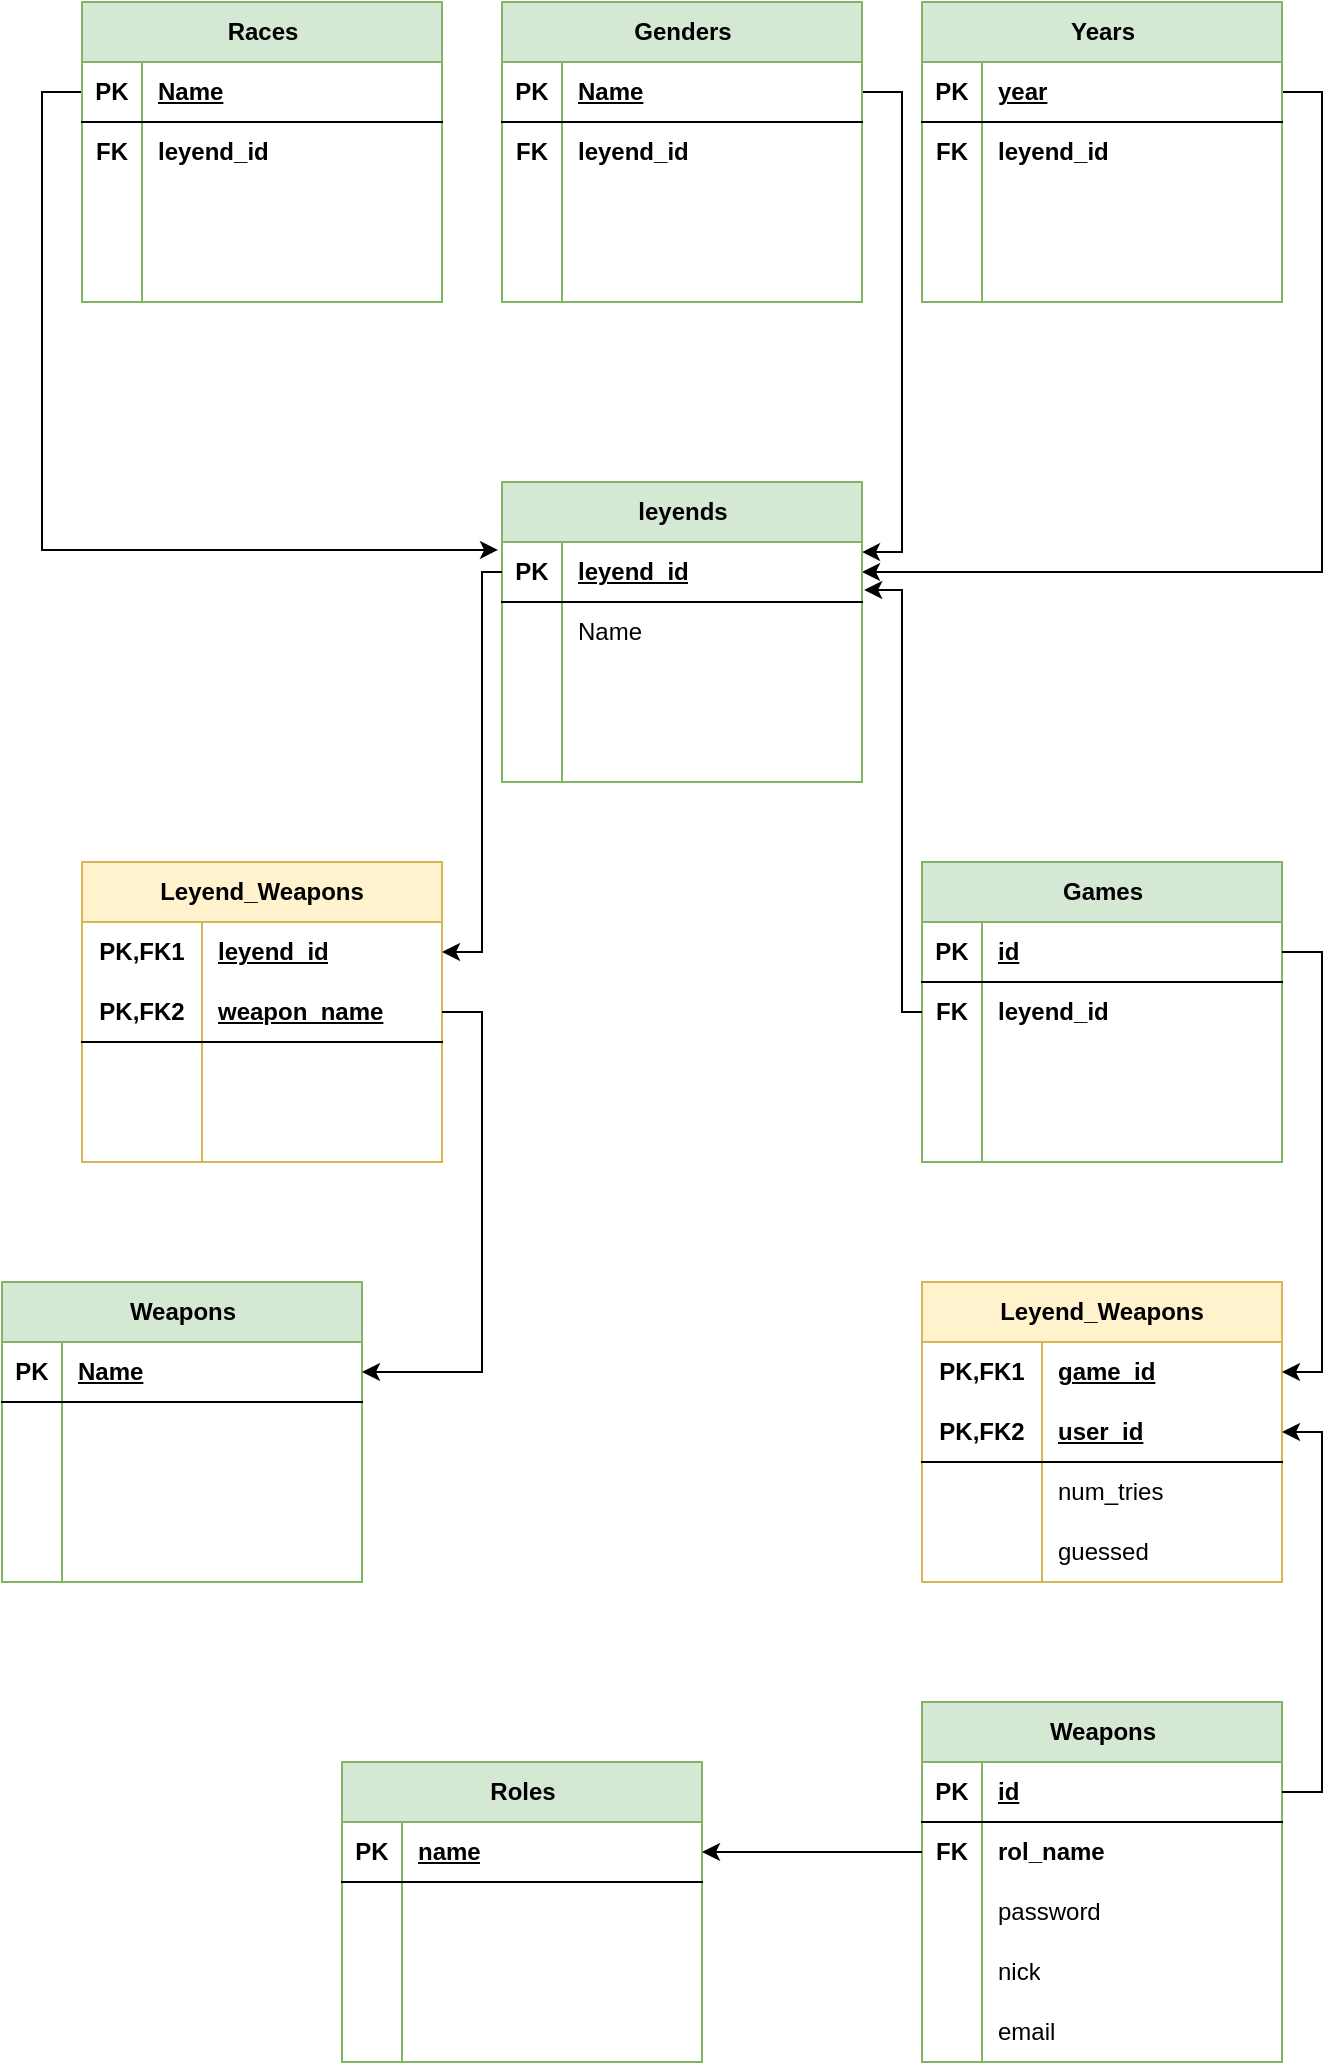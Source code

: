 <mxfile version="21.5.0" type="device">
  <diagram name="Página-1" id="zvZa4uPFHQT94W2VzFwk">
    <mxGraphModel dx="672" dy="785" grid="1" gridSize="10" guides="1" tooltips="1" connect="1" arrows="1" fold="1" page="1" pageScale="1" pageWidth="827" pageHeight="1169" math="0" shadow="0">
      <root>
        <mxCell id="0" />
        <mxCell id="1" parent="0" />
        <mxCell id="nG2-c7bgNQHxr9DaK_Fc-66" style="edgeStyle=orthogonalEdgeStyle;rounded=0;orthogonalLoop=1;jettySize=auto;html=1;entryX=-0.011;entryY=0.133;entryDx=0;entryDy=0;exitX=0;exitY=0.5;exitDx=0;exitDy=0;entryPerimeter=0;" parent="1" source="nG2-c7bgNQHxr9DaK_Fc-2" target="nG2-c7bgNQHxr9DaK_Fc-54" edge="1">
          <mxGeometry relative="1" as="geometry" />
        </mxCell>
        <mxCell id="nG2-c7bgNQHxr9DaK_Fc-1" value="Races" style="shape=table;startSize=30;container=1;collapsible=1;childLayout=tableLayout;fixedRows=1;rowLines=0;fontStyle=1;align=center;resizeLast=1;html=1;fillColor=#d5e8d4;strokeColor=#82b366;" parent="1" vertex="1">
          <mxGeometry x="70" y="80" width="180" height="150" as="geometry" />
        </mxCell>
        <mxCell id="nG2-c7bgNQHxr9DaK_Fc-2" value="" style="shape=tableRow;horizontal=0;startSize=0;swimlaneHead=0;swimlaneBody=0;fillColor=none;collapsible=0;dropTarget=0;points=[[0,0.5],[1,0.5]];portConstraint=eastwest;top=0;left=0;right=0;bottom=1;" parent="nG2-c7bgNQHxr9DaK_Fc-1" vertex="1">
          <mxGeometry y="30" width="180" height="30" as="geometry" />
        </mxCell>
        <mxCell id="nG2-c7bgNQHxr9DaK_Fc-3" value="PK" style="shape=partialRectangle;connectable=0;fillColor=none;top=0;left=0;bottom=0;right=0;fontStyle=1;overflow=hidden;whiteSpace=wrap;html=1;" parent="nG2-c7bgNQHxr9DaK_Fc-2" vertex="1">
          <mxGeometry width="30" height="30" as="geometry">
            <mxRectangle width="30" height="30" as="alternateBounds" />
          </mxGeometry>
        </mxCell>
        <mxCell id="nG2-c7bgNQHxr9DaK_Fc-4" value="Name" style="shape=partialRectangle;connectable=0;fillColor=none;top=0;left=0;bottom=0;right=0;align=left;spacingLeft=6;fontStyle=5;overflow=hidden;whiteSpace=wrap;html=1;" parent="nG2-c7bgNQHxr9DaK_Fc-2" vertex="1">
          <mxGeometry x="30" width="150" height="30" as="geometry">
            <mxRectangle width="150" height="30" as="alternateBounds" />
          </mxGeometry>
        </mxCell>
        <mxCell id="nG2-c7bgNQHxr9DaK_Fc-5" value="" style="shape=tableRow;horizontal=0;startSize=0;swimlaneHead=0;swimlaneBody=0;fillColor=none;collapsible=0;dropTarget=0;points=[[0,0.5],[1,0.5]];portConstraint=eastwest;top=0;left=0;right=0;bottom=0;" parent="nG2-c7bgNQHxr9DaK_Fc-1" vertex="1">
          <mxGeometry y="60" width="180" height="30" as="geometry" />
        </mxCell>
        <mxCell id="nG2-c7bgNQHxr9DaK_Fc-6" value="&lt;b&gt;FK&lt;/b&gt;" style="shape=partialRectangle;connectable=0;fillColor=none;top=0;left=0;bottom=0;right=0;editable=1;overflow=hidden;whiteSpace=wrap;html=1;" parent="nG2-c7bgNQHxr9DaK_Fc-5" vertex="1">
          <mxGeometry width="30" height="30" as="geometry">
            <mxRectangle width="30" height="30" as="alternateBounds" />
          </mxGeometry>
        </mxCell>
        <mxCell id="nG2-c7bgNQHxr9DaK_Fc-7" value="&lt;b style=&quot;border-color: var(--border-color);&quot;&gt;leyend_id&lt;/b&gt;" style="shape=partialRectangle;connectable=0;fillColor=none;top=0;left=0;bottom=0;right=0;align=left;spacingLeft=6;overflow=hidden;whiteSpace=wrap;html=1;" parent="nG2-c7bgNQHxr9DaK_Fc-5" vertex="1">
          <mxGeometry x="30" width="150" height="30" as="geometry">
            <mxRectangle width="150" height="30" as="alternateBounds" />
          </mxGeometry>
        </mxCell>
        <mxCell id="nG2-c7bgNQHxr9DaK_Fc-8" value="" style="shape=tableRow;horizontal=0;startSize=0;swimlaneHead=0;swimlaneBody=0;fillColor=none;collapsible=0;dropTarget=0;points=[[0,0.5],[1,0.5]];portConstraint=eastwest;top=0;left=0;right=0;bottom=0;" parent="nG2-c7bgNQHxr9DaK_Fc-1" vertex="1">
          <mxGeometry y="90" width="180" height="30" as="geometry" />
        </mxCell>
        <mxCell id="nG2-c7bgNQHxr9DaK_Fc-9" value="" style="shape=partialRectangle;connectable=0;fillColor=none;top=0;left=0;bottom=0;right=0;editable=1;overflow=hidden;whiteSpace=wrap;html=1;" parent="nG2-c7bgNQHxr9DaK_Fc-8" vertex="1">
          <mxGeometry width="30" height="30" as="geometry">
            <mxRectangle width="30" height="30" as="alternateBounds" />
          </mxGeometry>
        </mxCell>
        <mxCell id="nG2-c7bgNQHxr9DaK_Fc-10" value="" style="shape=partialRectangle;connectable=0;fillColor=none;top=0;left=0;bottom=0;right=0;align=left;spacingLeft=6;overflow=hidden;whiteSpace=wrap;html=1;" parent="nG2-c7bgNQHxr9DaK_Fc-8" vertex="1">
          <mxGeometry x="30" width="150" height="30" as="geometry">
            <mxRectangle width="150" height="30" as="alternateBounds" />
          </mxGeometry>
        </mxCell>
        <mxCell id="nG2-c7bgNQHxr9DaK_Fc-11" value="" style="shape=tableRow;horizontal=0;startSize=0;swimlaneHead=0;swimlaneBody=0;fillColor=none;collapsible=0;dropTarget=0;points=[[0,0.5],[1,0.5]];portConstraint=eastwest;top=0;left=0;right=0;bottom=0;" parent="nG2-c7bgNQHxr9DaK_Fc-1" vertex="1">
          <mxGeometry y="120" width="180" height="30" as="geometry" />
        </mxCell>
        <mxCell id="nG2-c7bgNQHxr9DaK_Fc-12" value="" style="shape=partialRectangle;connectable=0;fillColor=none;top=0;left=0;bottom=0;right=0;editable=1;overflow=hidden;whiteSpace=wrap;html=1;" parent="nG2-c7bgNQHxr9DaK_Fc-11" vertex="1">
          <mxGeometry width="30" height="30" as="geometry">
            <mxRectangle width="30" height="30" as="alternateBounds" />
          </mxGeometry>
        </mxCell>
        <mxCell id="nG2-c7bgNQHxr9DaK_Fc-13" value="" style="shape=partialRectangle;connectable=0;fillColor=none;top=0;left=0;bottom=0;right=0;align=left;spacingLeft=6;overflow=hidden;whiteSpace=wrap;html=1;" parent="nG2-c7bgNQHxr9DaK_Fc-11" vertex="1">
          <mxGeometry x="30" width="150" height="30" as="geometry">
            <mxRectangle width="150" height="30" as="alternateBounds" />
          </mxGeometry>
        </mxCell>
        <mxCell id="nG2-c7bgNQHxr9DaK_Fc-14" value="Leyend_Weapons" style="shape=table;startSize=30;container=1;collapsible=1;childLayout=tableLayout;fixedRows=1;rowLines=0;fontStyle=1;align=center;resizeLast=1;html=1;whiteSpace=wrap;fillColor=#fff2cc;strokeColor=#d6b656;" parent="1" vertex="1">
          <mxGeometry x="70" y="510" width="180" height="150" as="geometry" />
        </mxCell>
        <mxCell id="nG2-c7bgNQHxr9DaK_Fc-15" value="" style="shape=tableRow;horizontal=0;startSize=0;swimlaneHead=0;swimlaneBody=0;fillColor=none;collapsible=0;dropTarget=0;points=[[0,0.5],[1,0.5]];portConstraint=eastwest;top=0;left=0;right=0;bottom=0;html=1;" parent="nG2-c7bgNQHxr9DaK_Fc-14" vertex="1">
          <mxGeometry y="30" width="180" height="30" as="geometry" />
        </mxCell>
        <mxCell id="nG2-c7bgNQHxr9DaK_Fc-16" value="PK,FK1" style="shape=partialRectangle;connectable=0;fillColor=none;top=0;left=0;bottom=0;right=0;fontStyle=1;overflow=hidden;html=1;whiteSpace=wrap;" parent="nG2-c7bgNQHxr9DaK_Fc-15" vertex="1">
          <mxGeometry width="60" height="30" as="geometry">
            <mxRectangle width="60" height="30" as="alternateBounds" />
          </mxGeometry>
        </mxCell>
        <mxCell id="nG2-c7bgNQHxr9DaK_Fc-17" value="&lt;b style=&quot;border-color: var(--border-color);&quot;&gt;leyend_id&lt;/b&gt;" style="shape=partialRectangle;connectable=0;fillColor=none;top=0;left=0;bottom=0;right=0;align=left;spacingLeft=6;fontStyle=5;overflow=hidden;html=1;whiteSpace=wrap;" parent="nG2-c7bgNQHxr9DaK_Fc-15" vertex="1">
          <mxGeometry x="60" width="120" height="30" as="geometry">
            <mxRectangle width="120" height="30" as="alternateBounds" />
          </mxGeometry>
        </mxCell>
        <mxCell id="nG2-c7bgNQHxr9DaK_Fc-18" value="" style="shape=tableRow;horizontal=0;startSize=0;swimlaneHead=0;swimlaneBody=0;fillColor=none;collapsible=0;dropTarget=0;points=[[0,0.5],[1,0.5]];portConstraint=eastwest;top=0;left=0;right=0;bottom=1;html=1;" parent="nG2-c7bgNQHxr9DaK_Fc-14" vertex="1">
          <mxGeometry y="60" width="180" height="30" as="geometry" />
        </mxCell>
        <mxCell id="nG2-c7bgNQHxr9DaK_Fc-19" value="PK,FK2" style="shape=partialRectangle;connectable=0;fillColor=none;top=0;left=0;bottom=0;right=0;fontStyle=1;overflow=hidden;html=1;whiteSpace=wrap;" parent="nG2-c7bgNQHxr9DaK_Fc-18" vertex="1">
          <mxGeometry width="60" height="30" as="geometry">
            <mxRectangle width="60" height="30" as="alternateBounds" />
          </mxGeometry>
        </mxCell>
        <mxCell id="nG2-c7bgNQHxr9DaK_Fc-20" value="weapon_name" style="shape=partialRectangle;connectable=0;fillColor=none;top=0;left=0;bottom=0;right=0;align=left;spacingLeft=6;fontStyle=5;overflow=hidden;html=1;whiteSpace=wrap;" parent="nG2-c7bgNQHxr9DaK_Fc-18" vertex="1">
          <mxGeometry x="60" width="120" height="30" as="geometry">
            <mxRectangle width="120" height="30" as="alternateBounds" />
          </mxGeometry>
        </mxCell>
        <mxCell id="nG2-c7bgNQHxr9DaK_Fc-21" value="" style="shape=tableRow;horizontal=0;startSize=0;swimlaneHead=0;swimlaneBody=0;fillColor=none;collapsible=0;dropTarget=0;points=[[0,0.5],[1,0.5]];portConstraint=eastwest;top=0;left=0;right=0;bottom=0;html=1;" parent="nG2-c7bgNQHxr9DaK_Fc-14" vertex="1">
          <mxGeometry y="90" width="180" height="30" as="geometry" />
        </mxCell>
        <mxCell id="nG2-c7bgNQHxr9DaK_Fc-22" value="" style="shape=partialRectangle;connectable=0;fillColor=none;top=0;left=0;bottom=0;right=0;editable=1;overflow=hidden;html=1;whiteSpace=wrap;" parent="nG2-c7bgNQHxr9DaK_Fc-21" vertex="1">
          <mxGeometry width="60" height="30" as="geometry">
            <mxRectangle width="60" height="30" as="alternateBounds" />
          </mxGeometry>
        </mxCell>
        <mxCell id="nG2-c7bgNQHxr9DaK_Fc-23" value="" style="shape=partialRectangle;connectable=0;fillColor=none;top=0;left=0;bottom=0;right=0;align=left;spacingLeft=6;overflow=hidden;html=1;whiteSpace=wrap;" parent="nG2-c7bgNQHxr9DaK_Fc-21" vertex="1">
          <mxGeometry x="60" width="120" height="30" as="geometry">
            <mxRectangle width="120" height="30" as="alternateBounds" />
          </mxGeometry>
        </mxCell>
        <mxCell id="nG2-c7bgNQHxr9DaK_Fc-24" value="" style="shape=tableRow;horizontal=0;startSize=0;swimlaneHead=0;swimlaneBody=0;fillColor=none;collapsible=0;dropTarget=0;points=[[0,0.5],[1,0.5]];portConstraint=eastwest;top=0;left=0;right=0;bottom=0;html=1;" parent="nG2-c7bgNQHxr9DaK_Fc-14" vertex="1">
          <mxGeometry y="120" width="180" height="30" as="geometry" />
        </mxCell>
        <mxCell id="nG2-c7bgNQHxr9DaK_Fc-25" value="" style="shape=partialRectangle;connectable=0;fillColor=none;top=0;left=0;bottom=0;right=0;editable=1;overflow=hidden;html=1;whiteSpace=wrap;" parent="nG2-c7bgNQHxr9DaK_Fc-24" vertex="1">
          <mxGeometry width="60" height="30" as="geometry">
            <mxRectangle width="60" height="30" as="alternateBounds" />
          </mxGeometry>
        </mxCell>
        <mxCell id="nG2-c7bgNQHxr9DaK_Fc-26" value="" style="shape=partialRectangle;connectable=0;fillColor=none;top=0;left=0;bottom=0;right=0;align=left;spacingLeft=6;overflow=hidden;html=1;whiteSpace=wrap;" parent="nG2-c7bgNQHxr9DaK_Fc-24" vertex="1">
          <mxGeometry x="60" width="120" height="30" as="geometry">
            <mxRectangle width="120" height="30" as="alternateBounds" />
          </mxGeometry>
        </mxCell>
        <mxCell id="nG2-c7bgNQHxr9DaK_Fc-67" style="edgeStyle=orthogonalEdgeStyle;rounded=0;orthogonalLoop=1;jettySize=auto;html=1;entryX=1;entryY=0.167;entryDx=0;entryDy=0;exitX=1;exitY=0.5;exitDx=0;exitDy=0;entryPerimeter=0;" parent="1" source="nG2-c7bgNQHxr9DaK_Fc-28" target="nG2-c7bgNQHxr9DaK_Fc-54" edge="1">
          <mxGeometry relative="1" as="geometry" />
        </mxCell>
        <mxCell id="nG2-c7bgNQHxr9DaK_Fc-27" value="Genders" style="shape=table;startSize=30;container=1;collapsible=1;childLayout=tableLayout;fixedRows=1;rowLines=0;fontStyle=1;align=center;resizeLast=1;html=1;fillColor=#d5e8d4;strokeColor=#82b366;" parent="1" vertex="1">
          <mxGeometry x="280" y="80" width="180" height="150" as="geometry" />
        </mxCell>
        <mxCell id="nG2-c7bgNQHxr9DaK_Fc-28" value="" style="shape=tableRow;horizontal=0;startSize=0;swimlaneHead=0;swimlaneBody=0;fillColor=none;collapsible=0;dropTarget=0;points=[[0,0.5],[1,0.5]];portConstraint=eastwest;top=0;left=0;right=0;bottom=1;" parent="nG2-c7bgNQHxr9DaK_Fc-27" vertex="1">
          <mxGeometry y="30" width="180" height="30" as="geometry" />
        </mxCell>
        <mxCell id="nG2-c7bgNQHxr9DaK_Fc-29" value="PK" style="shape=partialRectangle;connectable=0;fillColor=none;top=0;left=0;bottom=0;right=0;fontStyle=1;overflow=hidden;whiteSpace=wrap;html=1;" parent="nG2-c7bgNQHxr9DaK_Fc-28" vertex="1">
          <mxGeometry width="30" height="30" as="geometry">
            <mxRectangle width="30" height="30" as="alternateBounds" />
          </mxGeometry>
        </mxCell>
        <mxCell id="nG2-c7bgNQHxr9DaK_Fc-30" value="Name" style="shape=partialRectangle;connectable=0;fillColor=none;top=0;left=0;bottom=0;right=0;align=left;spacingLeft=6;fontStyle=5;overflow=hidden;whiteSpace=wrap;html=1;" parent="nG2-c7bgNQHxr9DaK_Fc-28" vertex="1">
          <mxGeometry x="30" width="150" height="30" as="geometry">
            <mxRectangle width="150" height="30" as="alternateBounds" />
          </mxGeometry>
        </mxCell>
        <mxCell id="nG2-c7bgNQHxr9DaK_Fc-31" value="" style="shape=tableRow;horizontal=0;startSize=0;swimlaneHead=0;swimlaneBody=0;fillColor=none;collapsible=0;dropTarget=0;points=[[0,0.5],[1,0.5]];portConstraint=eastwest;top=0;left=0;right=0;bottom=0;" parent="nG2-c7bgNQHxr9DaK_Fc-27" vertex="1">
          <mxGeometry y="60" width="180" height="30" as="geometry" />
        </mxCell>
        <mxCell id="nG2-c7bgNQHxr9DaK_Fc-32" value="&lt;b&gt;FK&lt;/b&gt;" style="shape=partialRectangle;connectable=0;fillColor=none;top=0;left=0;bottom=0;right=0;editable=1;overflow=hidden;whiteSpace=wrap;html=1;" parent="nG2-c7bgNQHxr9DaK_Fc-31" vertex="1">
          <mxGeometry width="30" height="30" as="geometry">
            <mxRectangle width="30" height="30" as="alternateBounds" />
          </mxGeometry>
        </mxCell>
        <mxCell id="nG2-c7bgNQHxr9DaK_Fc-33" value="&lt;b style=&quot;border-color: var(--border-color);&quot;&gt;leyend_id&lt;/b&gt;" style="shape=partialRectangle;connectable=0;fillColor=none;top=0;left=0;bottom=0;right=0;align=left;spacingLeft=6;overflow=hidden;whiteSpace=wrap;html=1;" parent="nG2-c7bgNQHxr9DaK_Fc-31" vertex="1">
          <mxGeometry x="30" width="150" height="30" as="geometry">
            <mxRectangle width="150" height="30" as="alternateBounds" />
          </mxGeometry>
        </mxCell>
        <mxCell id="nG2-c7bgNQHxr9DaK_Fc-34" value="" style="shape=tableRow;horizontal=0;startSize=0;swimlaneHead=0;swimlaneBody=0;fillColor=none;collapsible=0;dropTarget=0;points=[[0,0.5],[1,0.5]];portConstraint=eastwest;top=0;left=0;right=0;bottom=0;" parent="nG2-c7bgNQHxr9DaK_Fc-27" vertex="1">
          <mxGeometry y="90" width="180" height="30" as="geometry" />
        </mxCell>
        <mxCell id="nG2-c7bgNQHxr9DaK_Fc-35" value="" style="shape=partialRectangle;connectable=0;fillColor=none;top=0;left=0;bottom=0;right=0;editable=1;overflow=hidden;whiteSpace=wrap;html=1;" parent="nG2-c7bgNQHxr9DaK_Fc-34" vertex="1">
          <mxGeometry width="30" height="30" as="geometry">
            <mxRectangle width="30" height="30" as="alternateBounds" />
          </mxGeometry>
        </mxCell>
        <mxCell id="nG2-c7bgNQHxr9DaK_Fc-36" value="" style="shape=partialRectangle;connectable=0;fillColor=none;top=0;left=0;bottom=0;right=0;align=left;spacingLeft=6;overflow=hidden;whiteSpace=wrap;html=1;" parent="nG2-c7bgNQHxr9DaK_Fc-34" vertex="1">
          <mxGeometry x="30" width="150" height="30" as="geometry">
            <mxRectangle width="150" height="30" as="alternateBounds" />
          </mxGeometry>
        </mxCell>
        <mxCell id="nG2-c7bgNQHxr9DaK_Fc-37" value="" style="shape=tableRow;horizontal=0;startSize=0;swimlaneHead=0;swimlaneBody=0;fillColor=none;collapsible=0;dropTarget=0;points=[[0,0.5],[1,0.5]];portConstraint=eastwest;top=0;left=0;right=0;bottom=0;" parent="nG2-c7bgNQHxr9DaK_Fc-27" vertex="1">
          <mxGeometry y="120" width="180" height="30" as="geometry" />
        </mxCell>
        <mxCell id="nG2-c7bgNQHxr9DaK_Fc-38" value="" style="shape=partialRectangle;connectable=0;fillColor=none;top=0;left=0;bottom=0;right=0;editable=1;overflow=hidden;whiteSpace=wrap;html=1;" parent="nG2-c7bgNQHxr9DaK_Fc-37" vertex="1">
          <mxGeometry width="30" height="30" as="geometry">
            <mxRectangle width="30" height="30" as="alternateBounds" />
          </mxGeometry>
        </mxCell>
        <mxCell id="nG2-c7bgNQHxr9DaK_Fc-39" value="" style="shape=partialRectangle;connectable=0;fillColor=none;top=0;left=0;bottom=0;right=0;align=left;spacingLeft=6;overflow=hidden;whiteSpace=wrap;html=1;" parent="nG2-c7bgNQHxr9DaK_Fc-37" vertex="1">
          <mxGeometry x="30" width="150" height="30" as="geometry">
            <mxRectangle width="150" height="30" as="alternateBounds" />
          </mxGeometry>
        </mxCell>
        <mxCell id="nG2-c7bgNQHxr9DaK_Fc-68" style="edgeStyle=orthogonalEdgeStyle;rounded=0;orthogonalLoop=1;jettySize=auto;html=1;entryX=1;entryY=0.5;entryDx=0;entryDy=0;exitX=1;exitY=0.5;exitDx=0;exitDy=0;" parent="1" source="nG2-c7bgNQHxr9DaK_Fc-41" target="nG2-c7bgNQHxr9DaK_Fc-54" edge="1">
          <mxGeometry relative="1" as="geometry" />
        </mxCell>
        <mxCell id="nG2-c7bgNQHxr9DaK_Fc-40" value="Years" style="shape=table;startSize=30;container=1;collapsible=1;childLayout=tableLayout;fixedRows=1;rowLines=0;fontStyle=1;align=center;resizeLast=1;html=1;fillColor=#d5e8d4;strokeColor=#82b366;" parent="1" vertex="1">
          <mxGeometry x="490" y="80" width="180" height="150" as="geometry" />
        </mxCell>
        <mxCell id="nG2-c7bgNQHxr9DaK_Fc-41" value="" style="shape=tableRow;horizontal=0;startSize=0;swimlaneHead=0;swimlaneBody=0;fillColor=none;collapsible=0;dropTarget=0;points=[[0,0.5],[1,0.5]];portConstraint=eastwest;top=0;left=0;right=0;bottom=1;" parent="nG2-c7bgNQHxr9DaK_Fc-40" vertex="1">
          <mxGeometry y="30" width="180" height="30" as="geometry" />
        </mxCell>
        <mxCell id="nG2-c7bgNQHxr9DaK_Fc-42" value="PK" style="shape=partialRectangle;connectable=0;fillColor=none;top=0;left=0;bottom=0;right=0;fontStyle=1;overflow=hidden;whiteSpace=wrap;html=1;" parent="nG2-c7bgNQHxr9DaK_Fc-41" vertex="1">
          <mxGeometry width="30" height="30" as="geometry">
            <mxRectangle width="30" height="30" as="alternateBounds" />
          </mxGeometry>
        </mxCell>
        <mxCell id="nG2-c7bgNQHxr9DaK_Fc-43" value="year" style="shape=partialRectangle;connectable=0;fillColor=none;top=0;left=0;bottom=0;right=0;align=left;spacingLeft=6;fontStyle=5;overflow=hidden;whiteSpace=wrap;html=1;" parent="nG2-c7bgNQHxr9DaK_Fc-41" vertex="1">
          <mxGeometry x="30" width="150" height="30" as="geometry">
            <mxRectangle width="150" height="30" as="alternateBounds" />
          </mxGeometry>
        </mxCell>
        <mxCell id="nG2-c7bgNQHxr9DaK_Fc-44" value="" style="shape=tableRow;horizontal=0;startSize=0;swimlaneHead=0;swimlaneBody=0;fillColor=none;collapsible=0;dropTarget=0;points=[[0,0.5],[1,0.5]];portConstraint=eastwest;top=0;left=0;right=0;bottom=0;" parent="nG2-c7bgNQHxr9DaK_Fc-40" vertex="1">
          <mxGeometry y="60" width="180" height="30" as="geometry" />
        </mxCell>
        <mxCell id="nG2-c7bgNQHxr9DaK_Fc-45" value="&lt;b&gt;FK&lt;/b&gt;" style="shape=partialRectangle;connectable=0;fillColor=none;top=0;left=0;bottom=0;right=0;editable=1;overflow=hidden;whiteSpace=wrap;html=1;" parent="nG2-c7bgNQHxr9DaK_Fc-44" vertex="1">
          <mxGeometry width="30" height="30" as="geometry">
            <mxRectangle width="30" height="30" as="alternateBounds" />
          </mxGeometry>
        </mxCell>
        <mxCell id="nG2-c7bgNQHxr9DaK_Fc-46" value="&lt;b style=&quot;border-color: var(--border-color);&quot;&gt;leyend_id&lt;/b&gt;" style="shape=partialRectangle;connectable=0;fillColor=none;top=0;left=0;bottom=0;right=0;align=left;spacingLeft=6;overflow=hidden;whiteSpace=wrap;html=1;" parent="nG2-c7bgNQHxr9DaK_Fc-44" vertex="1">
          <mxGeometry x="30" width="150" height="30" as="geometry">
            <mxRectangle width="150" height="30" as="alternateBounds" />
          </mxGeometry>
        </mxCell>
        <mxCell id="nG2-c7bgNQHxr9DaK_Fc-47" value="" style="shape=tableRow;horizontal=0;startSize=0;swimlaneHead=0;swimlaneBody=0;fillColor=none;collapsible=0;dropTarget=0;points=[[0,0.5],[1,0.5]];portConstraint=eastwest;top=0;left=0;right=0;bottom=0;" parent="nG2-c7bgNQHxr9DaK_Fc-40" vertex="1">
          <mxGeometry y="90" width="180" height="30" as="geometry" />
        </mxCell>
        <mxCell id="nG2-c7bgNQHxr9DaK_Fc-48" value="" style="shape=partialRectangle;connectable=0;fillColor=none;top=0;left=0;bottom=0;right=0;editable=1;overflow=hidden;whiteSpace=wrap;html=1;" parent="nG2-c7bgNQHxr9DaK_Fc-47" vertex="1">
          <mxGeometry width="30" height="30" as="geometry">
            <mxRectangle width="30" height="30" as="alternateBounds" />
          </mxGeometry>
        </mxCell>
        <mxCell id="nG2-c7bgNQHxr9DaK_Fc-49" value="" style="shape=partialRectangle;connectable=0;fillColor=none;top=0;left=0;bottom=0;right=0;align=left;spacingLeft=6;overflow=hidden;whiteSpace=wrap;html=1;" parent="nG2-c7bgNQHxr9DaK_Fc-47" vertex="1">
          <mxGeometry x="30" width="150" height="30" as="geometry">
            <mxRectangle width="150" height="30" as="alternateBounds" />
          </mxGeometry>
        </mxCell>
        <mxCell id="nG2-c7bgNQHxr9DaK_Fc-50" value="" style="shape=tableRow;horizontal=0;startSize=0;swimlaneHead=0;swimlaneBody=0;fillColor=none;collapsible=0;dropTarget=0;points=[[0,0.5],[1,0.5]];portConstraint=eastwest;top=0;left=0;right=0;bottom=0;" parent="nG2-c7bgNQHxr9DaK_Fc-40" vertex="1">
          <mxGeometry y="120" width="180" height="30" as="geometry" />
        </mxCell>
        <mxCell id="nG2-c7bgNQHxr9DaK_Fc-51" value="" style="shape=partialRectangle;connectable=0;fillColor=none;top=0;left=0;bottom=0;right=0;editable=1;overflow=hidden;whiteSpace=wrap;html=1;" parent="nG2-c7bgNQHxr9DaK_Fc-50" vertex="1">
          <mxGeometry width="30" height="30" as="geometry">
            <mxRectangle width="30" height="30" as="alternateBounds" />
          </mxGeometry>
        </mxCell>
        <mxCell id="nG2-c7bgNQHxr9DaK_Fc-52" value="" style="shape=partialRectangle;connectable=0;fillColor=none;top=0;left=0;bottom=0;right=0;align=left;spacingLeft=6;overflow=hidden;whiteSpace=wrap;html=1;" parent="nG2-c7bgNQHxr9DaK_Fc-50" vertex="1">
          <mxGeometry x="30" width="150" height="30" as="geometry">
            <mxRectangle width="150" height="30" as="alternateBounds" />
          </mxGeometry>
        </mxCell>
        <mxCell id="nG2-c7bgNQHxr9DaK_Fc-53" value="leyends" style="shape=table;startSize=30;container=1;collapsible=1;childLayout=tableLayout;fixedRows=1;rowLines=0;fontStyle=1;align=center;resizeLast=1;html=1;fillColor=#d5e8d4;strokeColor=#82b366;" parent="1" vertex="1">
          <mxGeometry x="280" y="320" width="180" height="150" as="geometry" />
        </mxCell>
        <mxCell id="nG2-c7bgNQHxr9DaK_Fc-54" value="" style="shape=tableRow;horizontal=0;startSize=0;swimlaneHead=0;swimlaneBody=0;fillColor=none;collapsible=0;dropTarget=0;points=[[0,0.5],[1,0.5]];portConstraint=eastwest;top=0;left=0;right=0;bottom=1;" parent="nG2-c7bgNQHxr9DaK_Fc-53" vertex="1">
          <mxGeometry y="30" width="180" height="30" as="geometry" />
        </mxCell>
        <mxCell id="nG2-c7bgNQHxr9DaK_Fc-55" value="PK" style="shape=partialRectangle;connectable=0;fillColor=none;top=0;left=0;bottom=0;right=0;fontStyle=1;overflow=hidden;whiteSpace=wrap;html=1;" parent="nG2-c7bgNQHxr9DaK_Fc-54" vertex="1">
          <mxGeometry width="30" height="30" as="geometry">
            <mxRectangle width="30" height="30" as="alternateBounds" />
          </mxGeometry>
        </mxCell>
        <mxCell id="nG2-c7bgNQHxr9DaK_Fc-56" value="&lt;b style=&quot;border-color: var(--border-color);&quot;&gt;leyend_id&lt;/b&gt;" style="shape=partialRectangle;connectable=0;fillColor=none;top=0;left=0;bottom=0;right=0;align=left;spacingLeft=6;fontStyle=5;overflow=hidden;whiteSpace=wrap;html=1;" parent="nG2-c7bgNQHxr9DaK_Fc-54" vertex="1">
          <mxGeometry x="30" width="150" height="30" as="geometry">
            <mxRectangle width="150" height="30" as="alternateBounds" />
          </mxGeometry>
        </mxCell>
        <mxCell id="nG2-c7bgNQHxr9DaK_Fc-60" value="" style="shape=tableRow;horizontal=0;startSize=0;swimlaneHead=0;swimlaneBody=0;fillColor=none;collapsible=0;dropTarget=0;points=[[0,0.5],[1,0.5]];portConstraint=eastwest;top=0;left=0;right=0;bottom=0;" parent="nG2-c7bgNQHxr9DaK_Fc-53" vertex="1">
          <mxGeometry y="60" width="180" height="30" as="geometry" />
        </mxCell>
        <mxCell id="nG2-c7bgNQHxr9DaK_Fc-61" value="" style="shape=partialRectangle;connectable=0;fillColor=none;top=0;left=0;bottom=0;right=0;editable=1;overflow=hidden;whiteSpace=wrap;html=1;" parent="nG2-c7bgNQHxr9DaK_Fc-60" vertex="1">
          <mxGeometry width="30" height="30" as="geometry">
            <mxRectangle width="30" height="30" as="alternateBounds" />
          </mxGeometry>
        </mxCell>
        <mxCell id="nG2-c7bgNQHxr9DaK_Fc-62" value="Name" style="shape=partialRectangle;connectable=0;fillColor=none;top=0;left=0;bottom=0;right=0;align=left;spacingLeft=6;overflow=hidden;whiteSpace=wrap;html=1;" parent="nG2-c7bgNQHxr9DaK_Fc-60" vertex="1">
          <mxGeometry x="30" width="150" height="30" as="geometry">
            <mxRectangle width="150" height="30" as="alternateBounds" />
          </mxGeometry>
        </mxCell>
        <mxCell id="nG2-c7bgNQHxr9DaK_Fc-57" value="" style="shape=tableRow;horizontal=0;startSize=0;swimlaneHead=0;swimlaneBody=0;fillColor=none;collapsible=0;dropTarget=0;points=[[0,0.5],[1,0.5]];portConstraint=eastwest;top=0;left=0;right=0;bottom=0;" parent="nG2-c7bgNQHxr9DaK_Fc-53" vertex="1">
          <mxGeometry y="90" width="180" height="30" as="geometry" />
        </mxCell>
        <mxCell id="nG2-c7bgNQHxr9DaK_Fc-58" value="" style="shape=partialRectangle;connectable=0;fillColor=none;top=0;left=0;bottom=0;right=0;editable=1;overflow=hidden;whiteSpace=wrap;html=1;" parent="nG2-c7bgNQHxr9DaK_Fc-57" vertex="1">
          <mxGeometry width="30" height="30" as="geometry">
            <mxRectangle width="30" height="30" as="alternateBounds" />
          </mxGeometry>
        </mxCell>
        <mxCell id="nG2-c7bgNQHxr9DaK_Fc-59" value="" style="shape=partialRectangle;connectable=0;fillColor=none;top=0;left=0;bottom=0;right=0;align=left;spacingLeft=6;overflow=hidden;whiteSpace=wrap;html=1;" parent="nG2-c7bgNQHxr9DaK_Fc-57" vertex="1">
          <mxGeometry x="30" width="150" height="30" as="geometry">
            <mxRectangle width="150" height="30" as="alternateBounds" />
          </mxGeometry>
        </mxCell>
        <mxCell id="nG2-c7bgNQHxr9DaK_Fc-63" value="" style="shape=tableRow;horizontal=0;startSize=0;swimlaneHead=0;swimlaneBody=0;fillColor=none;collapsible=0;dropTarget=0;points=[[0,0.5],[1,0.5]];portConstraint=eastwest;top=0;left=0;right=0;bottom=0;" parent="nG2-c7bgNQHxr9DaK_Fc-53" vertex="1">
          <mxGeometry y="120" width="180" height="30" as="geometry" />
        </mxCell>
        <mxCell id="nG2-c7bgNQHxr9DaK_Fc-64" value="" style="shape=partialRectangle;connectable=0;fillColor=none;top=0;left=0;bottom=0;right=0;editable=1;overflow=hidden;whiteSpace=wrap;html=1;" parent="nG2-c7bgNQHxr9DaK_Fc-63" vertex="1">
          <mxGeometry width="30" height="30" as="geometry">
            <mxRectangle width="30" height="30" as="alternateBounds" />
          </mxGeometry>
        </mxCell>
        <mxCell id="nG2-c7bgNQHxr9DaK_Fc-65" value="" style="shape=partialRectangle;connectable=0;fillColor=none;top=0;left=0;bottom=0;right=0;align=left;spacingLeft=6;overflow=hidden;whiteSpace=wrap;html=1;" parent="nG2-c7bgNQHxr9DaK_Fc-63" vertex="1">
          <mxGeometry x="30" width="150" height="30" as="geometry">
            <mxRectangle width="150" height="30" as="alternateBounds" />
          </mxGeometry>
        </mxCell>
        <mxCell id="nG2-c7bgNQHxr9DaK_Fc-69" value="Weapons" style="shape=table;startSize=30;container=1;collapsible=1;childLayout=tableLayout;fixedRows=1;rowLines=0;fontStyle=1;align=center;resizeLast=1;html=1;fillColor=#d5e8d4;strokeColor=#82b366;" parent="1" vertex="1">
          <mxGeometry x="30" y="720" width="180" height="150" as="geometry" />
        </mxCell>
        <mxCell id="nG2-c7bgNQHxr9DaK_Fc-70" value="" style="shape=tableRow;horizontal=0;startSize=0;swimlaneHead=0;swimlaneBody=0;fillColor=none;collapsible=0;dropTarget=0;points=[[0,0.5],[1,0.5]];portConstraint=eastwest;top=0;left=0;right=0;bottom=1;" parent="nG2-c7bgNQHxr9DaK_Fc-69" vertex="1">
          <mxGeometry y="30" width="180" height="30" as="geometry" />
        </mxCell>
        <mxCell id="nG2-c7bgNQHxr9DaK_Fc-71" value="PK" style="shape=partialRectangle;connectable=0;fillColor=none;top=0;left=0;bottom=0;right=0;fontStyle=1;overflow=hidden;whiteSpace=wrap;html=1;" parent="nG2-c7bgNQHxr9DaK_Fc-70" vertex="1">
          <mxGeometry width="30" height="30" as="geometry">
            <mxRectangle width="30" height="30" as="alternateBounds" />
          </mxGeometry>
        </mxCell>
        <mxCell id="nG2-c7bgNQHxr9DaK_Fc-72" value="Name" style="shape=partialRectangle;connectable=0;fillColor=none;top=0;left=0;bottom=0;right=0;align=left;spacingLeft=6;fontStyle=5;overflow=hidden;whiteSpace=wrap;html=1;" parent="nG2-c7bgNQHxr9DaK_Fc-70" vertex="1">
          <mxGeometry x="30" width="150" height="30" as="geometry">
            <mxRectangle width="150" height="30" as="alternateBounds" />
          </mxGeometry>
        </mxCell>
        <mxCell id="nG2-c7bgNQHxr9DaK_Fc-73" value="" style="shape=tableRow;horizontal=0;startSize=0;swimlaneHead=0;swimlaneBody=0;fillColor=none;collapsible=0;dropTarget=0;points=[[0,0.5],[1,0.5]];portConstraint=eastwest;top=0;left=0;right=0;bottom=0;" parent="nG2-c7bgNQHxr9DaK_Fc-69" vertex="1">
          <mxGeometry y="60" width="180" height="30" as="geometry" />
        </mxCell>
        <mxCell id="nG2-c7bgNQHxr9DaK_Fc-74" value="" style="shape=partialRectangle;connectable=0;fillColor=none;top=0;left=0;bottom=0;right=0;editable=1;overflow=hidden;whiteSpace=wrap;html=1;" parent="nG2-c7bgNQHxr9DaK_Fc-73" vertex="1">
          <mxGeometry width="30" height="30" as="geometry">
            <mxRectangle width="30" height="30" as="alternateBounds" />
          </mxGeometry>
        </mxCell>
        <mxCell id="nG2-c7bgNQHxr9DaK_Fc-75" value="" style="shape=partialRectangle;connectable=0;fillColor=none;top=0;left=0;bottom=0;right=0;align=left;spacingLeft=6;overflow=hidden;whiteSpace=wrap;html=1;" parent="nG2-c7bgNQHxr9DaK_Fc-73" vertex="1">
          <mxGeometry x="30" width="150" height="30" as="geometry">
            <mxRectangle width="150" height="30" as="alternateBounds" />
          </mxGeometry>
        </mxCell>
        <mxCell id="nG2-c7bgNQHxr9DaK_Fc-76" value="" style="shape=tableRow;horizontal=0;startSize=0;swimlaneHead=0;swimlaneBody=0;fillColor=none;collapsible=0;dropTarget=0;points=[[0,0.5],[1,0.5]];portConstraint=eastwest;top=0;left=0;right=0;bottom=0;" parent="nG2-c7bgNQHxr9DaK_Fc-69" vertex="1">
          <mxGeometry y="90" width="180" height="30" as="geometry" />
        </mxCell>
        <mxCell id="nG2-c7bgNQHxr9DaK_Fc-77" value="" style="shape=partialRectangle;connectable=0;fillColor=none;top=0;left=0;bottom=0;right=0;editable=1;overflow=hidden;whiteSpace=wrap;html=1;" parent="nG2-c7bgNQHxr9DaK_Fc-76" vertex="1">
          <mxGeometry width="30" height="30" as="geometry">
            <mxRectangle width="30" height="30" as="alternateBounds" />
          </mxGeometry>
        </mxCell>
        <mxCell id="nG2-c7bgNQHxr9DaK_Fc-78" value="" style="shape=partialRectangle;connectable=0;fillColor=none;top=0;left=0;bottom=0;right=0;align=left;spacingLeft=6;overflow=hidden;whiteSpace=wrap;html=1;" parent="nG2-c7bgNQHxr9DaK_Fc-76" vertex="1">
          <mxGeometry x="30" width="150" height="30" as="geometry">
            <mxRectangle width="150" height="30" as="alternateBounds" />
          </mxGeometry>
        </mxCell>
        <mxCell id="nG2-c7bgNQHxr9DaK_Fc-79" value="" style="shape=tableRow;horizontal=0;startSize=0;swimlaneHead=0;swimlaneBody=0;fillColor=none;collapsible=0;dropTarget=0;points=[[0,0.5],[1,0.5]];portConstraint=eastwest;top=0;left=0;right=0;bottom=0;" parent="nG2-c7bgNQHxr9DaK_Fc-69" vertex="1">
          <mxGeometry y="120" width="180" height="30" as="geometry" />
        </mxCell>
        <mxCell id="nG2-c7bgNQHxr9DaK_Fc-80" value="" style="shape=partialRectangle;connectable=0;fillColor=none;top=0;left=0;bottom=0;right=0;editable=1;overflow=hidden;whiteSpace=wrap;html=1;" parent="nG2-c7bgNQHxr9DaK_Fc-79" vertex="1">
          <mxGeometry width="30" height="30" as="geometry">
            <mxRectangle width="30" height="30" as="alternateBounds" />
          </mxGeometry>
        </mxCell>
        <mxCell id="nG2-c7bgNQHxr9DaK_Fc-81" value="" style="shape=partialRectangle;connectable=0;fillColor=none;top=0;left=0;bottom=0;right=0;align=left;spacingLeft=6;overflow=hidden;whiteSpace=wrap;html=1;" parent="nG2-c7bgNQHxr9DaK_Fc-79" vertex="1">
          <mxGeometry x="30" width="150" height="30" as="geometry">
            <mxRectangle width="150" height="30" as="alternateBounds" />
          </mxGeometry>
        </mxCell>
        <mxCell id="nG2-c7bgNQHxr9DaK_Fc-82" style="edgeStyle=orthogonalEdgeStyle;rounded=0;orthogonalLoop=1;jettySize=auto;html=1;entryX=1;entryY=0.5;entryDx=0;entryDy=0;" parent="1" source="nG2-c7bgNQHxr9DaK_Fc-54" target="nG2-c7bgNQHxr9DaK_Fc-15" edge="1">
          <mxGeometry relative="1" as="geometry">
            <Array as="points">
              <mxPoint x="270" y="365" />
              <mxPoint x="270" y="555" />
            </Array>
          </mxGeometry>
        </mxCell>
        <mxCell id="nG2-c7bgNQHxr9DaK_Fc-83" style="edgeStyle=orthogonalEdgeStyle;rounded=0;orthogonalLoop=1;jettySize=auto;html=1;entryX=1;entryY=0.5;entryDx=0;entryDy=0;exitX=1;exitY=0.5;exitDx=0;exitDy=0;" parent="1" source="nG2-c7bgNQHxr9DaK_Fc-18" target="nG2-c7bgNQHxr9DaK_Fc-70" edge="1">
          <mxGeometry relative="1" as="geometry" />
        </mxCell>
        <mxCell id="nG2-c7bgNQHxr9DaK_Fc-84" value="Games" style="shape=table;startSize=30;container=1;collapsible=1;childLayout=tableLayout;fixedRows=1;rowLines=0;fontStyle=1;align=center;resizeLast=1;html=1;fillColor=#d5e8d4;strokeColor=#82b366;" parent="1" vertex="1">
          <mxGeometry x="490" y="510" width="180" height="150" as="geometry" />
        </mxCell>
        <mxCell id="nG2-c7bgNQHxr9DaK_Fc-85" value="" style="shape=tableRow;horizontal=0;startSize=0;swimlaneHead=0;swimlaneBody=0;fillColor=none;collapsible=0;dropTarget=0;points=[[0,0.5],[1,0.5]];portConstraint=eastwest;top=0;left=0;right=0;bottom=1;" parent="nG2-c7bgNQHxr9DaK_Fc-84" vertex="1">
          <mxGeometry y="30" width="180" height="30" as="geometry" />
        </mxCell>
        <mxCell id="nG2-c7bgNQHxr9DaK_Fc-86" value="PK" style="shape=partialRectangle;connectable=0;fillColor=none;top=0;left=0;bottom=0;right=0;fontStyle=1;overflow=hidden;whiteSpace=wrap;html=1;" parent="nG2-c7bgNQHxr9DaK_Fc-85" vertex="1">
          <mxGeometry width="30" height="30" as="geometry">
            <mxRectangle width="30" height="30" as="alternateBounds" />
          </mxGeometry>
        </mxCell>
        <mxCell id="nG2-c7bgNQHxr9DaK_Fc-87" value="id" style="shape=partialRectangle;connectable=0;fillColor=none;top=0;left=0;bottom=0;right=0;align=left;spacingLeft=6;fontStyle=5;overflow=hidden;whiteSpace=wrap;html=1;" parent="nG2-c7bgNQHxr9DaK_Fc-85" vertex="1">
          <mxGeometry x="30" width="150" height="30" as="geometry">
            <mxRectangle width="150" height="30" as="alternateBounds" />
          </mxGeometry>
        </mxCell>
        <mxCell id="nG2-c7bgNQHxr9DaK_Fc-88" value="" style="shape=tableRow;horizontal=0;startSize=0;swimlaneHead=0;swimlaneBody=0;fillColor=none;collapsible=0;dropTarget=0;points=[[0,0.5],[1,0.5]];portConstraint=eastwest;top=0;left=0;right=0;bottom=0;" parent="nG2-c7bgNQHxr9DaK_Fc-84" vertex="1">
          <mxGeometry y="60" width="180" height="30" as="geometry" />
        </mxCell>
        <mxCell id="nG2-c7bgNQHxr9DaK_Fc-89" value="&lt;b&gt;FK&lt;/b&gt;" style="shape=partialRectangle;connectable=0;fillColor=none;top=0;left=0;bottom=0;right=0;editable=1;overflow=hidden;whiteSpace=wrap;html=1;" parent="nG2-c7bgNQHxr9DaK_Fc-88" vertex="1">
          <mxGeometry width="30" height="30" as="geometry">
            <mxRectangle width="30" height="30" as="alternateBounds" />
          </mxGeometry>
        </mxCell>
        <mxCell id="nG2-c7bgNQHxr9DaK_Fc-90" value="&lt;b&gt;leyend_id&lt;/b&gt;" style="shape=partialRectangle;connectable=0;fillColor=none;top=0;left=0;bottom=0;right=0;align=left;spacingLeft=6;overflow=hidden;whiteSpace=wrap;html=1;" parent="nG2-c7bgNQHxr9DaK_Fc-88" vertex="1">
          <mxGeometry x="30" width="150" height="30" as="geometry">
            <mxRectangle width="150" height="30" as="alternateBounds" />
          </mxGeometry>
        </mxCell>
        <mxCell id="nG2-c7bgNQHxr9DaK_Fc-91" value="" style="shape=tableRow;horizontal=0;startSize=0;swimlaneHead=0;swimlaneBody=0;fillColor=none;collapsible=0;dropTarget=0;points=[[0,0.5],[1,0.5]];portConstraint=eastwest;top=0;left=0;right=0;bottom=0;" parent="nG2-c7bgNQHxr9DaK_Fc-84" vertex="1">
          <mxGeometry y="90" width="180" height="30" as="geometry" />
        </mxCell>
        <mxCell id="nG2-c7bgNQHxr9DaK_Fc-92" value="" style="shape=partialRectangle;connectable=0;fillColor=none;top=0;left=0;bottom=0;right=0;editable=1;overflow=hidden;whiteSpace=wrap;html=1;" parent="nG2-c7bgNQHxr9DaK_Fc-91" vertex="1">
          <mxGeometry width="30" height="30" as="geometry">
            <mxRectangle width="30" height="30" as="alternateBounds" />
          </mxGeometry>
        </mxCell>
        <mxCell id="nG2-c7bgNQHxr9DaK_Fc-93" value="" style="shape=partialRectangle;connectable=0;fillColor=none;top=0;left=0;bottom=0;right=0;align=left;spacingLeft=6;overflow=hidden;whiteSpace=wrap;html=1;" parent="nG2-c7bgNQHxr9DaK_Fc-91" vertex="1">
          <mxGeometry x="30" width="150" height="30" as="geometry">
            <mxRectangle width="150" height="30" as="alternateBounds" />
          </mxGeometry>
        </mxCell>
        <mxCell id="nG2-c7bgNQHxr9DaK_Fc-94" value="" style="shape=tableRow;horizontal=0;startSize=0;swimlaneHead=0;swimlaneBody=0;fillColor=none;collapsible=0;dropTarget=0;points=[[0,0.5],[1,0.5]];portConstraint=eastwest;top=0;left=0;right=0;bottom=0;" parent="nG2-c7bgNQHxr9DaK_Fc-84" vertex="1">
          <mxGeometry y="120" width="180" height="30" as="geometry" />
        </mxCell>
        <mxCell id="nG2-c7bgNQHxr9DaK_Fc-95" value="" style="shape=partialRectangle;connectable=0;fillColor=none;top=0;left=0;bottom=0;right=0;editable=1;overflow=hidden;whiteSpace=wrap;html=1;" parent="nG2-c7bgNQHxr9DaK_Fc-94" vertex="1">
          <mxGeometry width="30" height="30" as="geometry">
            <mxRectangle width="30" height="30" as="alternateBounds" />
          </mxGeometry>
        </mxCell>
        <mxCell id="nG2-c7bgNQHxr9DaK_Fc-96" value="" style="shape=partialRectangle;connectable=0;fillColor=none;top=0;left=0;bottom=0;right=0;align=left;spacingLeft=6;overflow=hidden;whiteSpace=wrap;html=1;" parent="nG2-c7bgNQHxr9DaK_Fc-94" vertex="1">
          <mxGeometry x="30" width="150" height="30" as="geometry">
            <mxRectangle width="150" height="30" as="alternateBounds" />
          </mxGeometry>
        </mxCell>
        <mxCell id="nG2-c7bgNQHxr9DaK_Fc-97" style="edgeStyle=orthogonalEdgeStyle;rounded=0;orthogonalLoop=1;jettySize=auto;html=1;entryX=1.006;entryY=0.8;entryDx=0;entryDy=0;entryPerimeter=0;" parent="1" source="nG2-c7bgNQHxr9DaK_Fc-88" target="nG2-c7bgNQHxr9DaK_Fc-54" edge="1">
          <mxGeometry relative="1" as="geometry">
            <Array as="points">
              <mxPoint x="480" y="585" />
              <mxPoint x="480" y="374" />
            </Array>
          </mxGeometry>
        </mxCell>
        <mxCell id="nG2-c7bgNQHxr9DaK_Fc-98" value="Leyend_Weapons" style="shape=table;startSize=30;container=1;collapsible=1;childLayout=tableLayout;fixedRows=1;rowLines=0;fontStyle=1;align=center;resizeLast=1;html=1;whiteSpace=wrap;fillColor=#fff2cc;strokeColor=#d6b656;" parent="1" vertex="1">
          <mxGeometry x="490" y="720" width="180" height="150" as="geometry" />
        </mxCell>
        <mxCell id="nG2-c7bgNQHxr9DaK_Fc-99" value="" style="shape=tableRow;horizontal=0;startSize=0;swimlaneHead=0;swimlaneBody=0;fillColor=none;collapsible=0;dropTarget=0;points=[[0,0.5],[1,0.5]];portConstraint=eastwest;top=0;left=0;right=0;bottom=0;html=1;" parent="nG2-c7bgNQHxr9DaK_Fc-98" vertex="1">
          <mxGeometry y="30" width="180" height="30" as="geometry" />
        </mxCell>
        <mxCell id="nG2-c7bgNQHxr9DaK_Fc-100" value="PK,FK1" style="shape=partialRectangle;connectable=0;fillColor=none;top=0;left=0;bottom=0;right=0;fontStyle=1;overflow=hidden;html=1;whiteSpace=wrap;" parent="nG2-c7bgNQHxr9DaK_Fc-99" vertex="1">
          <mxGeometry width="60" height="30" as="geometry">
            <mxRectangle width="60" height="30" as="alternateBounds" />
          </mxGeometry>
        </mxCell>
        <mxCell id="nG2-c7bgNQHxr9DaK_Fc-101" value="game_id" style="shape=partialRectangle;connectable=0;fillColor=none;top=0;left=0;bottom=0;right=0;align=left;spacingLeft=6;fontStyle=5;overflow=hidden;html=1;whiteSpace=wrap;" parent="nG2-c7bgNQHxr9DaK_Fc-99" vertex="1">
          <mxGeometry x="60" width="120" height="30" as="geometry">
            <mxRectangle width="120" height="30" as="alternateBounds" />
          </mxGeometry>
        </mxCell>
        <mxCell id="nG2-c7bgNQHxr9DaK_Fc-102" value="" style="shape=tableRow;horizontal=0;startSize=0;swimlaneHead=0;swimlaneBody=0;fillColor=none;collapsible=0;dropTarget=0;points=[[0,0.5],[1,0.5]];portConstraint=eastwest;top=0;left=0;right=0;bottom=1;html=1;" parent="nG2-c7bgNQHxr9DaK_Fc-98" vertex="1">
          <mxGeometry y="60" width="180" height="30" as="geometry" />
        </mxCell>
        <mxCell id="nG2-c7bgNQHxr9DaK_Fc-103" value="PK,FK2" style="shape=partialRectangle;connectable=0;fillColor=none;top=0;left=0;bottom=0;right=0;fontStyle=1;overflow=hidden;html=1;whiteSpace=wrap;" parent="nG2-c7bgNQHxr9DaK_Fc-102" vertex="1">
          <mxGeometry width="60" height="30" as="geometry">
            <mxRectangle width="60" height="30" as="alternateBounds" />
          </mxGeometry>
        </mxCell>
        <mxCell id="nG2-c7bgNQHxr9DaK_Fc-104" value="user_id" style="shape=partialRectangle;connectable=0;fillColor=none;top=0;left=0;bottom=0;right=0;align=left;spacingLeft=6;fontStyle=5;overflow=hidden;html=1;whiteSpace=wrap;" parent="nG2-c7bgNQHxr9DaK_Fc-102" vertex="1">
          <mxGeometry x="60" width="120" height="30" as="geometry">
            <mxRectangle width="120" height="30" as="alternateBounds" />
          </mxGeometry>
        </mxCell>
        <mxCell id="nG2-c7bgNQHxr9DaK_Fc-105" value="" style="shape=tableRow;horizontal=0;startSize=0;swimlaneHead=0;swimlaneBody=0;fillColor=none;collapsible=0;dropTarget=0;points=[[0,0.5],[1,0.5]];portConstraint=eastwest;top=0;left=0;right=0;bottom=0;html=1;" parent="nG2-c7bgNQHxr9DaK_Fc-98" vertex="1">
          <mxGeometry y="90" width="180" height="30" as="geometry" />
        </mxCell>
        <mxCell id="nG2-c7bgNQHxr9DaK_Fc-106" value="" style="shape=partialRectangle;connectable=0;fillColor=none;top=0;left=0;bottom=0;right=0;editable=1;overflow=hidden;html=1;whiteSpace=wrap;" parent="nG2-c7bgNQHxr9DaK_Fc-105" vertex="1">
          <mxGeometry width="60" height="30" as="geometry">
            <mxRectangle width="60" height="30" as="alternateBounds" />
          </mxGeometry>
        </mxCell>
        <mxCell id="nG2-c7bgNQHxr9DaK_Fc-107" value="num_tries" style="shape=partialRectangle;connectable=0;fillColor=none;top=0;left=0;bottom=0;right=0;align=left;spacingLeft=6;overflow=hidden;html=1;whiteSpace=wrap;" parent="nG2-c7bgNQHxr9DaK_Fc-105" vertex="1">
          <mxGeometry x="60" width="120" height="30" as="geometry">
            <mxRectangle width="120" height="30" as="alternateBounds" />
          </mxGeometry>
        </mxCell>
        <mxCell id="nG2-c7bgNQHxr9DaK_Fc-108" value="" style="shape=tableRow;horizontal=0;startSize=0;swimlaneHead=0;swimlaneBody=0;fillColor=none;collapsible=0;dropTarget=0;points=[[0,0.5],[1,0.5]];portConstraint=eastwest;top=0;left=0;right=0;bottom=0;html=1;" parent="nG2-c7bgNQHxr9DaK_Fc-98" vertex="1">
          <mxGeometry y="120" width="180" height="30" as="geometry" />
        </mxCell>
        <mxCell id="nG2-c7bgNQHxr9DaK_Fc-109" value="" style="shape=partialRectangle;connectable=0;fillColor=none;top=0;left=0;bottom=0;right=0;editable=1;overflow=hidden;html=1;whiteSpace=wrap;" parent="nG2-c7bgNQHxr9DaK_Fc-108" vertex="1">
          <mxGeometry width="60" height="30" as="geometry">
            <mxRectangle width="60" height="30" as="alternateBounds" />
          </mxGeometry>
        </mxCell>
        <mxCell id="nG2-c7bgNQHxr9DaK_Fc-110" value="guessed" style="shape=partialRectangle;connectable=0;fillColor=none;top=0;left=0;bottom=0;right=0;align=left;spacingLeft=6;overflow=hidden;html=1;whiteSpace=wrap;" parent="nG2-c7bgNQHxr9DaK_Fc-108" vertex="1">
          <mxGeometry x="60" width="120" height="30" as="geometry">
            <mxRectangle width="120" height="30" as="alternateBounds" />
          </mxGeometry>
        </mxCell>
        <mxCell id="nG2-c7bgNQHxr9DaK_Fc-111" style="edgeStyle=orthogonalEdgeStyle;rounded=0;orthogonalLoop=1;jettySize=auto;html=1;entryX=1;entryY=0.5;entryDx=0;entryDy=0;exitX=1;exitY=0.5;exitDx=0;exitDy=0;" parent="1" source="nG2-c7bgNQHxr9DaK_Fc-85" target="nG2-c7bgNQHxr9DaK_Fc-99" edge="1">
          <mxGeometry relative="1" as="geometry">
            <Array as="points">
              <mxPoint x="690" y="555" />
              <mxPoint x="690" y="765" />
            </Array>
          </mxGeometry>
        </mxCell>
        <mxCell id="nG2-c7bgNQHxr9DaK_Fc-112" value="Weapons" style="shape=table;startSize=30;container=1;collapsible=1;childLayout=tableLayout;fixedRows=1;rowLines=0;fontStyle=1;align=center;resizeLast=1;html=1;fillColor=#d5e8d4;strokeColor=#82b366;" parent="1" vertex="1">
          <mxGeometry x="490" y="930" width="180" height="180" as="geometry" />
        </mxCell>
        <mxCell id="nG2-c7bgNQHxr9DaK_Fc-113" value="" style="shape=tableRow;horizontal=0;startSize=0;swimlaneHead=0;swimlaneBody=0;fillColor=none;collapsible=0;dropTarget=0;points=[[0,0.5],[1,0.5]];portConstraint=eastwest;top=0;left=0;right=0;bottom=1;" parent="nG2-c7bgNQHxr9DaK_Fc-112" vertex="1">
          <mxGeometry y="30" width="180" height="30" as="geometry" />
        </mxCell>
        <mxCell id="nG2-c7bgNQHxr9DaK_Fc-114" value="PK" style="shape=partialRectangle;connectable=0;fillColor=none;top=0;left=0;bottom=0;right=0;fontStyle=1;overflow=hidden;whiteSpace=wrap;html=1;" parent="nG2-c7bgNQHxr9DaK_Fc-113" vertex="1">
          <mxGeometry width="30" height="30" as="geometry">
            <mxRectangle width="30" height="30" as="alternateBounds" />
          </mxGeometry>
        </mxCell>
        <mxCell id="nG2-c7bgNQHxr9DaK_Fc-115" value="id" style="shape=partialRectangle;connectable=0;fillColor=none;top=0;left=0;bottom=0;right=0;align=left;spacingLeft=6;fontStyle=5;overflow=hidden;whiteSpace=wrap;html=1;" parent="nG2-c7bgNQHxr9DaK_Fc-113" vertex="1">
          <mxGeometry x="30" width="150" height="30" as="geometry">
            <mxRectangle width="150" height="30" as="alternateBounds" />
          </mxGeometry>
        </mxCell>
        <mxCell id="nG2-c7bgNQHxr9DaK_Fc-119" value="" style="shape=tableRow;horizontal=0;startSize=0;swimlaneHead=0;swimlaneBody=0;fillColor=none;collapsible=0;dropTarget=0;points=[[0,0.5],[1,0.5]];portConstraint=eastwest;top=0;left=0;right=0;bottom=0;" parent="nG2-c7bgNQHxr9DaK_Fc-112" vertex="1">
          <mxGeometry y="60" width="180" height="30" as="geometry" />
        </mxCell>
        <mxCell id="nG2-c7bgNQHxr9DaK_Fc-120" value="&lt;b&gt;FK&lt;/b&gt;" style="shape=partialRectangle;connectable=0;fillColor=none;top=0;left=0;bottom=0;right=0;editable=1;overflow=hidden;whiteSpace=wrap;html=1;" parent="nG2-c7bgNQHxr9DaK_Fc-119" vertex="1">
          <mxGeometry width="30" height="30" as="geometry">
            <mxRectangle width="30" height="30" as="alternateBounds" />
          </mxGeometry>
        </mxCell>
        <mxCell id="nG2-c7bgNQHxr9DaK_Fc-121" value="&lt;b&gt;rol_name&lt;/b&gt;" style="shape=partialRectangle;connectable=0;fillColor=none;top=0;left=0;bottom=0;right=0;align=left;spacingLeft=6;overflow=hidden;whiteSpace=wrap;html=1;" parent="nG2-c7bgNQHxr9DaK_Fc-119" vertex="1">
          <mxGeometry x="30" width="150" height="30" as="geometry">
            <mxRectangle width="150" height="30" as="alternateBounds" />
          </mxGeometry>
        </mxCell>
        <mxCell id="nG2-c7bgNQHxr9DaK_Fc-116" value="" style="shape=tableRow;horizontal=0;startSize=0;swimlaneHead=0;swimlaneBody=0;fillColor=none;collapsible=0;dropTarget=0;points=[[0,0.5],[1,0.5]];portConstraint=eastwest;top=0;left=0;right=0;bottom=0;" parent="nG2-c7bgNQHxr9DaK_Fc-112" vertex="1">
          <mxGeometry y="90" width="180" height="30" as="geometry" />
        </mxCell>
        <mxCell id="nG2-c7bgNQHxr9DaK_Fc-117" value="" style="shape=partialRectangle;connectable=0;fillColor=none;top=0;left=0;bottom=0;right=0;editable=1;overflow=hidden;whiteSpace=wrap;html=1;" parent="nG2-c7bgNQHxr9DaK_Fc-116" vertex="1">
          <mxGeometry width="30" height="30" as="geometry">
            <mxRectangle width="30" height="30" as="alternateBounds" />
          </mxGeometry>
        </mxCell>
        <mxCell id="nG2-c7bgNQHxr9DaK_Fc-118" value="password" style="shape=partialRectangle;connectable=0;fillColor=none;top=0;left=0;bottom=0;right=0;align=left;spacingLeft=6;overflow=hidden;whiteSpace=wrap;html=1;" parent="nG2-c7bgNQHxr9DaK_Fc-116" vertex="1">
          <mxGeometry x="30" width="150" height="30" as="geometry">
            <mxRectangle width="150" height="30" as="alternateBounds" />
          </mxGeometry>
        </mxCell>
        <mxCell id="nG2-c7bgNQHxr9DaK_Fc-122" value="" style="shape=tableRow;horizontal=0;startSize=0;swimlaneHead=0;swimlaneBody=0;fillColor=none;collapsible=0;dropTarget=0;points=[[0,0.5],[1,0.5]];portConstraint=eastwest;top=0;left=0;right=0;bottom=0;" parent="nG2-c7bgNQHxr9DaK_Fc-112" vertex="1">
          <mxGeometry y="120" width="180" height="30" as="geometry" />
        </mxCell>
        <mxCell id="nG2-c7bgNQHxr9DaK_Fc-123" value="" style="shape=partialRectangle;connectable=0;fillColor=none;top=0;left=0;bottom=0;right=0;editable=1;overflow=hidden;whiteSpace=wrap;html=1;" parent="nG2-c7bgNQHxr9DaK_Fc-122" vertex="1">
          <mxGeometry width="30" height="30" as="geometry">
            <mxRectangle width="30" height="30" as="alternateBounds" />
          </mxGeometry>
        </mxCell>
        <mxCell id="nG2-c7bgNQHxr9DaK_Fc-124" value="nick" style="shape=partialRectangle;connectable=0;fillColor=none;top=0;left=0;bottom=0;right=0;align=left;spacingLeft=6;overflow=hidden;whiteSpace=wrap;html=1;" parent="nG2-c7bgNQHxr9DaK_Fc-122" vertex="1">
          <mxGeometry x="30" width="150" height="30" as="geometry">
            <mxRectangle width="150" height="30" as="alternateBounds" />
          </mxGeometry>
        </mxCell>
        <mxCell id="nG2-c7bgNQHxr9DaK_Fc-126" value="" style="shape=tableRow;horizontal=0;startSize=0;swimlaneHead=0;swimlaneBody=0;fillColor=none;collapsible=0;dropTarget=0;points=[[0,0.5],[1,0.5]];portConstraint=eastwest;top=0;left=0;right=0;bottom=0;" parent="nG2-c7bgNQHxr9DaK_Fc-112" vertex="1">
          <mxGeometry y="150" width="180" height="30" as="geometry" />
        </mxCell>
        <mxCell id="nG2-c7bgNQHxr9DaK_Fc-127" value="" style="shape=partialRectangle;connectable=0;fillColor=none;top=0;left=0;bottom=0;right=0;editable=1;overflow=hidden;whiteSpace=wrap;html=1;" parent="nG2-c7bgNQHxr9DaK_Fc-126" vertex="1">
          <mxGeometry width="30" height="30" as="geometry">
            <mxRectangle width="30" height="30" as="alternateBounds" />
          </mxGeometry>
        </mxCell>
        <mxCell id="nG2-c7bgNQHxr9DaK_Fc-128" value="email" style="shape=partialRectangle;connectable=0;fillColor=none;top=0;left=0;bottom=0;right=0;align=left;spacingLeft=6;overflow=hidden;whiteSpace=wrap;html=1;" parent="nG2-c7bgNQHxr9DaK_Fc-126" vertex="1">
          <mxGeometry x="30" width="150" height="30" as="geometry">
            <mxRectangle width="150" height="30" as="alternateBounds" />
          </mxGeometry>
        </mxCell>
        <mxCell id="nG2-c7bgNQHxr9DaK_Fc-125" style="edgeStyle=orthogonalEdgeStyle;rounded=0;orthogonalLoop=1;jettySize=auto;html=1;entryX=1;entryY=0.5;entryDx=0;entryDy=0;exitX=1;exitY=0.5;exitDx=0;exitDy=0;" parent="1" source="nG2-c7bgNQHxr9DaK_Fc-113" target="nG2-c7bgNQHxr9DaK_Fc-102" edge="1">
          <mxGeometry relative="1" as="geometry" />
        </mxCell>
        <mxCell id="nG2-c7bgNQHxr9DaK_Fc-129" value="Roles" style="shape=table;startSize=30;container=1;collapsible=1;childLayout=tableLayout;fixedRows=1;rowLines=0;fontStyle=1;align=center;resizeLast=1;html=1;fillColor=#d5e8d4;strokeColor=#82b366;" parent="1" vertex="1">
          <mxGeometry x="200" y="960" width="180" height="150" as="geometry" />
        </mxCell>
        <mxCell id="nG2-c7bgNQHxr9DaK_Fc-130" value="" style="shape=tableRow;horizontal=0;startSize=0;swimlaneHead=0;swimlaneBody=0;fillColor=none;collapsible=0;dropTarget=0;points=[[0,0.5],[1,0.5]];portConstraint=eastwest;top=0;left=0;right=0;bottom=1;" parent="nG2-c7bgNQHxr9DaK_Fc-129" vertex="1">
          <mxGeometry y="30" width="180" height="30" as="geometry" />
        </mxCell>
        <mxCell id="nG2-c7bgNQHxr9DaK_Fc-131" value="PK" style="shape=partialRectangle;connectable=0;fillColor=none;top=0;left=0;bottom=0;right=0;fontStyle=1;overflow=hidden;whiteSpace=wrap;html=1;" parent="nG2-c7bgNQHxr9DaK_Fc-130" vertex="1">
          <mxGeometry width="30" height="30" as="geometry">
            <mxRectangle width="30" height="30" as="alternateBounds" />
          </mxGeometry>
        </mxCell>
        <mxCell id="nG2-c7bgNQHxr9DaK_Fc-132" value="name" style="shape=partialRectangle;connectable=0;fillColor=none;top=0;left=0;bottom=0;right=0;align=left;spacingLeft=6;fontStyle=5;overflow=hidden;whiteSpace=wrap;html=1;" parent="nG2-c7bgNQHxr9DaK_Fc-130" vertex="1">
          <mxGeometry x="30" width="150" height="30" as="geometry">
            <mxRectangle width="150" height="30" as="alternateBounds" />
          </mxGeometry>
        </mxCell>
        <mxCell id="nG2-c7bgNQHxr9DaK_Fc-133" value="" style="shape=tableRow;horizontal=0;startSize=0;swimlaneHead=0;swimlaneBody=0;fillColor=none;collapsible=0;dropTarget=0;points=[[0,0.5],[1,0.5]];portConstraint=eastwest;top=0;left=0;right=0;bottom=0;" parent="nG2-c7bgNQHxr9DaK_Fc-129" vertex="1">
          <mxGeometry y="60" width="180" height="30" as="geometry" />
        </mxCell>
        <mxCell id="nG2-c7bgNQHxr9DaK_Fc-134" value="" style="shape=partialRectangle;connectable=0;fillColor=none;top=0;left=0;bottom=0;right=0;editable=1;overflow=hidden;whiteSpace=wrap;html=1;" parent="nG2-c7bgNQHxr9DaK_Fc-133" vertex="1">
          <mxGeometry width="30" height="30" as="geometry">
            <mxRectangle width="30" height="30" as="alternateBounds" />
          </mxGeometry>
        </mxCell>
        <mxCell id="nG2-c7bgNQHxr9DaK_Fc-135" value="" style="shape=partialRectangle;connectable=0;fillColor=none;top=0;left=0;bottom=0;right=0;align=left;spacingLeft=6;overflow=hidden;whiteSpace=wrap;html=1;" parent="nG2-c7bgNQHxr9DaK_Fc-133" vertex="1">
          <mxGeometry x="30" width="150" height="30" as="geometry">
            <mxRectangle width="150" height="30" as="alternateBounds" />
          </mxGeometry>
        </mxCell>
        <mxCell id="nG2-c7bgNQHxr9DaK_Fc-136" value="" style="shape=tableRow;horizontal=0;startSize=0;swimlaneHead=0;swimlaneBody=0;fillColor=none;collapsible=0;dropTarget=0;points=[[0,0.5],[1,0.5]];portConstraint=eastwest;top=0;left=0;right=0;bottom=0;" parent="nG2-c7bgNQHxr9DaK_Fc-129" vertex="1">
          <mxGeometry y="90" width="180" height="30" as="geometry" />
        </mxCell>
        <mxCell id="nG2-c7bgNQHxr9DaK_Fc-137" value="" style="shape=partialRectangle;connectable=0;fillColor=none;top=0;left=0;bottom=0;right=0;editable=1;overflow=hidden;whiteSpace=wrap;html=1;" parent="nG2-c7bgNQHxr9DaK_Fc-136" vertex="1">
          <mxGeometry width="30" height="30" as="geometry">
            <mxRectangle width="30" height="30" as="alternateBounds" />
          </mxGeometry>
        </mxCell>
        <mxCell id="nG2-c7bgNQHxr9DaK_Fc-138" value="" style="shape=partialRectangle;connectable=0;fillColor=none;top=0;left=0;bottom=0;right=0;align=left;spacingLeft=6;overflow=hidden;whiteSpace=wrap;html=1;" parent="nG2-c7bgNQHxr9DaK_Fc-136" vertex="1">
          <mxGeometry x="30" width="150" height="30" as="geometry">
            <mxRectangle width="150" height="30" as="alternateBounds" />
          </mxGeometry>
        </mxCell>
        <mxCell id="nG2-c7bgNQHxr9DaK_Fc-139" value="" style="shape=tableRow;horizontal=0;startSize=0;swimlaneHead=0;swimlaneBody=0;fillColor=none;collapsible=0;dropTarget=0;points=[[0,0.5],[1,0.5]];portConstraint=eastwest;top=0;left=0;right=0;bottom=0;" parent="nG2-c7bgNQHxr9DaK_Fc-129" vertex="1">
          <mxGeometry y="120" width="180" height="30" as="geometry" />
        </mxCell>
        <mxCell id="nG2-c7bgNQHxr9DaK_Fc-140" value="" style="shape=partialRectangle;connectable=0;fillColor=none;top=0;left=0;bottom=0;right=0;editable=1;overflow=hidden;whiteSpace=wrap;html=1;" parent="nG2-c7bgNQHxr9DaK_Fc-139" vertex="1">
          <mxGeometry width="30" height="30" as="geometry">
            <mxRectangle width="30" height="30" as="alternateBounds" />
          </mxGeometry>
        </mxCell>
        <mxCell id="nG2-c7bgNQHxr9DaK_Fc-141" value="" style="shape=partialRectangle;connectable=0;fillColor=none;top=0;left=0;bottom=0;right=0;align=left;spacingLeft=6;overflow=hidden;whiteSpace=wrap;html=1;" parent="nG2-c7bgNQHxr9DaK_Fc-139" vertex="1">
          <mxGeometry x="30" width="150" height="30" as="geometry">
            <mxRectangle width="150" height="30" as="alternateBounds" />
          </mxGeometry>
        </mxCell>
        <mxCell id="nG2-c7bgNQHxr9DaK_Fc-142" style="edgeStyle=orthogonalEdgeStyle;rounded=0;orthogonalLoop=1;jettySize=auto;html=1;" parent="1" source="nG2-c7bgNQHxr9DaK_Fc-119" target="nG2-c7bgNQHxr9DaK_Fc-130" edge="1">
          <mxGeometry relative="1" as="geometry" />
        </mxCell>
      </root>
    </mxGraphModel>
  </diagram>
</mxfile>
